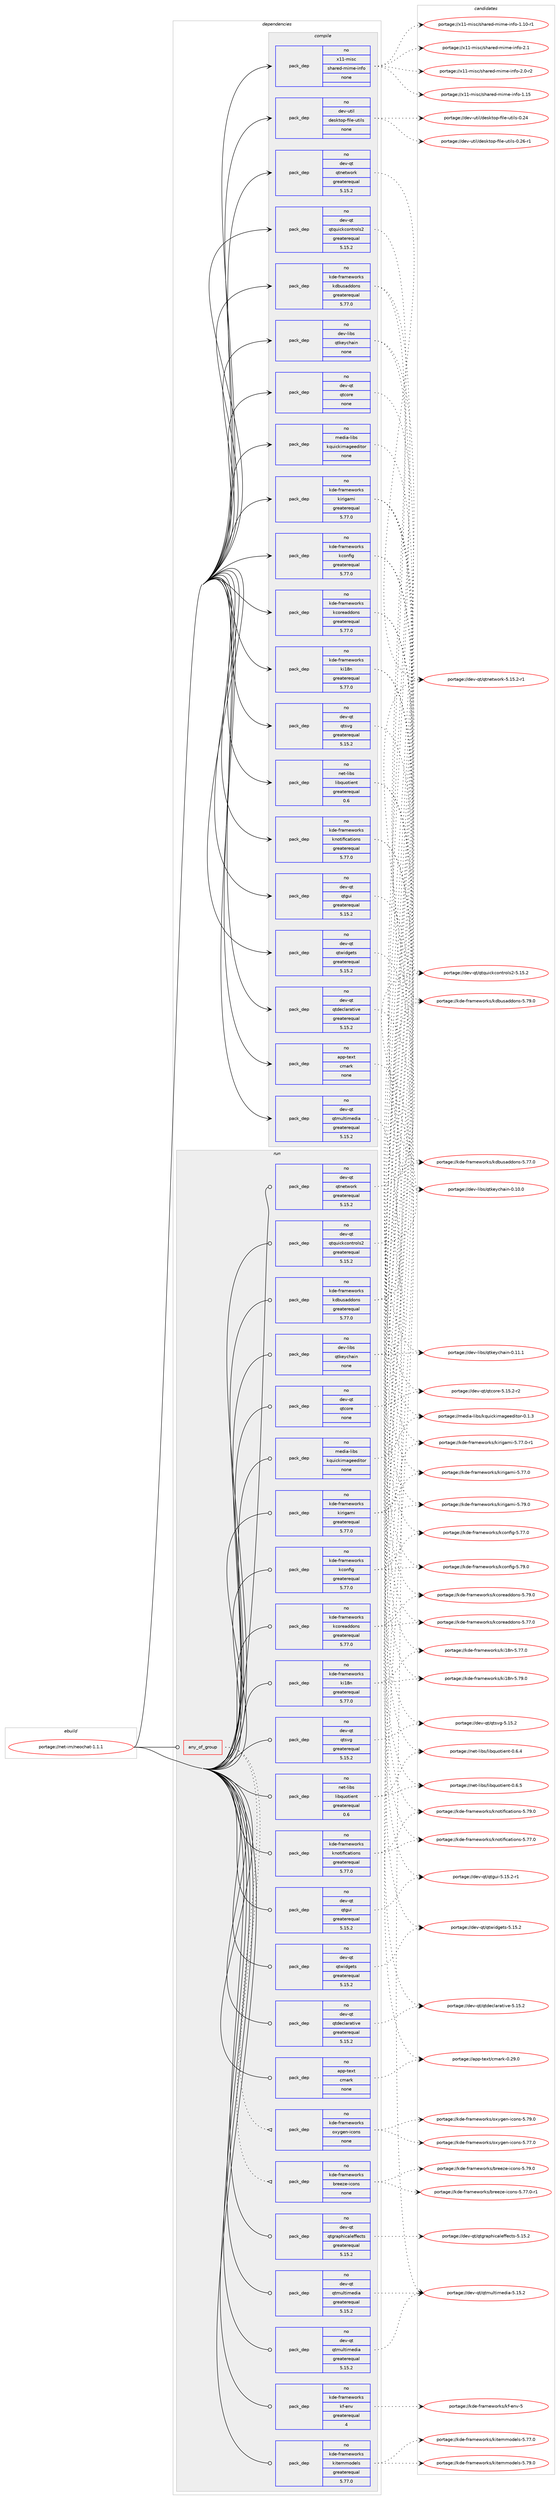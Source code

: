 digraph prolog {

# *************
# Graph options
# *************

newrank=true;
concentrate=true;
compound=true;
graph [rankdir=LR,fontname=Helvetica,fontsize=10,ranksep=1.5];#, ranksep=2.5, nodesep=0.2];
edge  [arrowhead=vee];
node  [fontname=Helvetica,fontsize=10];

# **********
# The ebuild
# **********

subgraph cluster_leftcol {
color=gray;
rank=same;
label=<<i>ebuild</i>>;
id [label="portage://net-im/neochat-1.1.1", color=red, width=4, href="../net-im/neochat-1.1.1.svg"];
}

# ****************
# The dependencies
# ****************

subgraph cluster_midcol {
color=gray;
label=<<i>dependencies</i>>;
subgraph cluster_compile {
fillcolor="#eeeeee";
style=filled;
label=<<i>compile</i>>;
subgraph pack6288 {
dependency8642 [label=<<TABLE BORDER="0" CELLBORDER="1" CELLSPACING="0" CELLPADDING="4" WIDTH="220"><TR><TD ROWSPAN="6" CELLPADDING="30">pack_dep</TD></TR><TR><TD WIDTH="110">no</TD></TR><TR><TD>app-text</TD></TR><TR><TD>cmark</TD></TR><TR><TD>none</TD></TR><TR><TD></TD></TR></TABLE>>, shape=none, color=blue];
}
id:e -> dependency8642:w [weight=20,style="solid",arrowhead="vee"];
subgraph pack6289 {
dependency8643 [label=<<TABLE BORDER="0" CELLBORDER="1" CELLSPACING="0" CELLPADDING="4" WIDTH="220"><TR><TD ROWSPAN="6" CELLPADDING="30">pack_dep</TD></TR><TR><TD WIDTH="110">no</TD></TR><TR><TD>dev-libs</TD></TR><TR><TD>qtkeychain</TD></TR><TR><TD>none</TD></TR><TR><TD></TD></TR></TABLE>>, shape=none, color=blue];
}
id:e -> dependency8643:w [weight=20,style="solid",arrowhead="vee"];
subgraph pack6290 {
dependency8644 [label=<<TABLE BORDER="0" CELLBORDER="1" CELLSPACING="0" CELLPADDING="4" WIDTH="220"><TR><TD ROWSPAN="6" CELLPADDING="30">pack_dep</TD></TR><TR><TD WIDTH="110">no</TD></TR><TR><TD>dev-qt</TD></TR><TR><TD>qtcore</TD></TR><TR><TD>none</TD></TR><TR><TD></TD></TR></TABLE>>, shape=none, color=blue];
}
id:e -> dependency8644:w [weight=20,style="solid",arrowhead="vee"];
subgraph pack6291 {
dependency8645 [label=<<TABLE BORDER="0" CELLBORDER="1" CELLSPACING="0" CELLPADDING="4" WIDTH="220"><TR><TD ROWSPAN="6" CELLPADDING="30">pack_dep</TD></TR><TR><TD WIDTH="110">no</TD></TR><TR><TD>dev-qt</TD></TR><TR><TD>qtdeclarative</TD></TR><TR><TD>greaterequal</TD></TR><TR><TD>5.15.2</TD></TR></TABLE>>, shape=none, color=blue];
}
id:e -> dependency8645:w [weight=20,style="solid",arrowhead="vee"];
subgraph pack6292 {
dependency8646 [label=<<TABLE BORDER="0" CELLBORDER="1" CELLSPACING="0" CELLPADDING="4" WIDTH="220"><TR><TD ROWSPAN="6" CELLPADDING="30">pack_dep</TD></TR><TR><TD WIDTH="110">no</TD></TR><TR><TD>dev-qt</TD></TR><TR><TD>qtgui</TD></TR><TR><TD>greaterequal</TD></TR><TR><TD>5.15.2</TD></TR></TABLE>>, shape=none, color=blue];
}
id:e -> dependency8646:w [weight=20,style="solid",arrowhead="vee"];
subgraph pack6293 {
dependency8647 [label=<<TABLE BORDER="0" CELLBORDER="1" CELLSPACING="0" CELLPADDING="4" WIDTH="220"><TR><TD ROWSPAN="6" CELLPADDING="30">pack_dep</TD></TR><TR><TD WIDTH="110">no</TD></TR><TR><TD>dev-qt</TD></TR><TR><TD>qtmultimedia</TD></TR><TR><TD>greaterequal</TD></TR><TR><TD>5.15.2</TD></TR></TABLE>>, shape=none, color=blue];
}
id:e -> dependency8647:w [weight=20,style="solid",arrowhead="vee"];
subgraph pack6294 {
dependency8648 [label=<<TABLE BORDER="0" CELLBORDER="1" CELLSPACING="0" CELLPADDING="4" WIDTH="220"><TR><TD ROWSPAN="6" CELLPADDING="30">pack_dep</TD></TR><TR><TD WIDTH="110">no</TD></TR><TR><TD>dev-qt</TD></TR><TR><TD>qtnetwork</TD></TR><TR><TD>greaterequal</TD></TR><TR><TD>5.15.2</TD></TR></TABLE>>, shape=none, color=blue];
}
id:e -> dependency8648:w [weight=20,style="solid",arrowhead="vee"];
subgraph pack6295 {
dependency8649 [label=<<TABLE BORDER="0" CELLBORDER="1" CELLSPACING="0" CELLPADDING="4" WIDTH="220"><TR><TD ROWSPAN="6" CELLPADDING="30">pack_dep</TD></TR><TR><TD WIDTH="110">no</TD></TR><TR><TD>dev-qt</TD></TR><TR><TD>qtquickcontrols2</TD></TR><TR><TD>greaterequal</TD></TR><TR><TD>5.15.2</TD></TR></TABLE>>, shape=none, color=blue];
}
id:e -> dependency8649:w [weight=20,style="solid",arrowhead="vee"];
subgraph pack6296 {
dependency8650 [label=<<TABLE BORDER="0" CELLBORDER="1" CELLSPACING="0" CELLPADDING="4" WIDTH="220"><TR><TD ROWSPAN="6" CELLPADDING="30">pack_dep</TD></TR><TR><TD WIDTH="110">no</TD></TR><TR><TD>dev-qt</TD></TR><TR><TD>qtsvg</TD></TR><TR><TD>greaterequal</TD></TR><TR><TD>5.15.2</TD></TR></TABLE>>, shape=none, color=blue];
}
id:e -> dependency8650:w [weight=20,style="solid",arrowhead="vee"];
subgraph pack6297 {
dependency8651 [label=<<TABLE BORDER="0" CELLBORDER="1" CELLSPACING="0" CELLPADDING="4" WIDTH="220"><TR><TD ROWSPAN="6" CELLPADDING="30">pack_dep</TD></TR><TR><TD WIDTH="110">no</TD></TR><TR><TD>dev-qt</TD></TR><TR><TD>qtwidgets</TD></TR><TR><TD>greaterequal</TD></TR><TR><TD>5.15.2</TD></TR></TABLE>>, shape=none, color=blue];
}
id:e -> dependency8651:w [weight=20,style="solid",arrowhead="vee"];
subgraph pack6298 {
dependency8652 [label=<<TABLE BORDER="0" CELLBORDER="1" CELLSPACING="0" CELLPADDING="4" WIDTH="220"><TR><TD ROWSPAN="6" CELLPADDING="30">pack_dep</TD></TR><TR><TD WIDTH="110">no</TD></TR><TR><TD>dev-util</TD></TR><TR><TD>desktop-file-utils</TD></TR><TR><TD>none</TD></TR><TR><TD></TD></TR></TABLE>>, shape=none, color=blue];
}
id:e -> dependency8652:w [weight=20,style="solid",arrowhead="vee"];
subgraph pack6299 {
dependency8653 [label=<<TABLE BORDER="0" CELLBORDER="1" CELLSPACING="0" CELLPADDING="4" WIDTH="220"><TR><TD ROWSPAN="6" CELLPADDING="30">pack_dep</TD></TR><TR><TD WIDTH="110">no</TD></TR><TR><TD>kde-frameworks</TD></TR><TR><TD>kconfig</TD></TR><TR><TD>greaterequal</TD></TR><TR><TD>5.77.0</TD></TR></TABLE>>, shape=none, color=blue];
}
id:e -> dependency8653:w [weight=20,style="solid",arrowhead="vee"];
subgraph pack6300 {
dependency8654 [label=<<TABLE BORDER="0" CELLBORDER="1" CELLSPACING="0" CELLPADDING="4" WIDTH="220"><TR><TD ROWSPAN="6" CELLPADDING="30">pack_dep</TD></TR><TR><TD WIDTH="110">no</TD></TR><TR><TD>kde-frameworks</TD></TR><TR><TD>kcoreaddons</TD></TR><TR><TD>greaterequal</TD></TR><TR><TD>5.77.0</TD></TR></TABLE>>, shape=none, color=blue];
}
id:e -> dependency8654:w [weight=20,style="solid",arrowhead="vee"];
subgraph pack6301 {
dependency8655 [label=<<TABLE BORDER="0" CELLBORDER="1" CELLSPACING="0" CELLPADDING="4" WIDTH="220"><TR><TD ROWSPAN="6" CELLPADDING="30">pack_dep</TD></TR><TR><TD WIDTH="110">no</TD></TR><TR><TD>kde-frameworks</TD></TR><TR><TD>kdbusaddons</TD></TR><TR><TD>greaterequal</TD></TR><TR><TD>5.77.0</TD></TR></TABLE>>, shape=none, color=blue];
}
id:e -> dependency8655:w [weight=20,style="solid",arrowhead="vee"];
subgraph pack6302 {
dependency8656 [label=<<TABLE BORDER="0" CELLBORDER="1" CELLSPACING="0" CELLPADDING="4" WIDTH="220"><TR><TD ROWSPAN="6" CELLPADDING="30">pack_dep</TD></TR><TR><TD WIDTH="110">no</TD></TR><TR><TD>kde-frameworks</TD></TR><TR><TD>ki18n</TD></TR><TR><TD>greaterequal</TD></TR><TR><TD>5.77.0</TD></TR></TABLE>>, shape=none, color=blue];
}
id:e -> dependency8656:w [weight=20,style="solid",arrowhead="vee"];
subgraph pack6303 {
dependency8657 [label=<<TABLE BORDER="0" CELLBORDER="1" CELLSPACING="0" CELLPADDING="4" WIDTH="220"><TR><TD ROWSPAN="6" CELLPADDING="30">pack_dep</TD></TR><TR><TD WIDTH="110">no</TD></TR><TR><TD>kde-frameworks</TD></TR><TR><TD>kirigami</TD></TR><TR><TD>greaterequal</TD></TR><TR><TD>5.77.0</TD></TR></TABLE>>, shape=none, color=blue];
}
id:e -> dependency8657:w [weight=20,style="solid",arrowhead="vee"];
subgraph pack6304 {
dependency8658 [label=<<TABLE BORDER="0" CELLBORDER="1" CELLSPACING="0" CELLPADDING="4" WIDTH="220"><TR><TD ROWSPAN="6" CELLPADDING="30">pack_dep</TD></TR><TR><TD WIDTH="110">no</TD></TR><TR><TD>kde-frameworks</TD></TR><TR><TD>knotifications</TD></TR><TR><TD>greaterequal</TD></TR><TR><TD>5.77.0</TD></TR></TABLE>>, shape=none, color=blue];
}
id:e -> dependency8658:w [weight=20,style="solid",arrowhead="vee"];
subgraph pack6305 {
dependency8659 [label=<<TABLE BORDER="0" CELLBORDER="1" CELLSPACING="0" CELLPADDING="4" WIDTH="220"><TR><TD ROWSPAN="6" CELLPADDING="30">pack_dep</TD></TR><TR><TD WIDTH="110">no</TD></TR><TR><TD>media-libs</TD></TR><TR><TD>kquickimageeditor</TD></TR><TR><TD>none</TD></TR><TR><TD></TD></TR></TABLE>>, shape=none, color=blue];
}
id:e -> dependency8659:w [weight=20,style="solid",arrowhead="vee"];
subgraph pack6306 {
dependency8660 [label=<<TABLE BORDER="0" CELLBORDER="1" CELLSPACING="0" CELLPADDING="4" WIDTH="220"><TR><TD ROWSPAN="6" CELLPADDING="30">pack_dep</TD></TR><TR><TD WIDTH="110">no</TD></TR><TR><TD>net-libs</TD></TR><TR><TD>libquotient</TD></TR><TR><TD>greaterequal</TD></TR><TR><TD>0.6</TD></TR></TABLE>>, shape=none, color=blue];
}
id:e -> dependency8660:w [weight=20,style="solid",arrowhead="vee"];
subgraph pack6307 {
dependency8661 [label=<<TABLE BORDER="0" CELLBORDER="1" CELLSPACING="0" CELLPADDING="4" WIDTH="220"><TR><TD ROWSPAN="6" CELLPADDING="30">pack_dep</TD></TR><TR><TD WIDTH="110">no</TD></TR><TR><TD>x11-misc</TD></TR><TR><TD>shared-mime-info</TD></TR><TR><TD>none</TD></TR><TR><TD></TD></TR></TABLE>>, shape=none, color=blue];
}
id:e -> dependency8661:w [weight=20,style="solid",arrowhead="vee"];
}
subgraph cluster_compileandrun {
fillcolor="#eeeeee";
style=filled;
label=<<i>compile and run</i>>;
}
subgraph cluster_run {
fillcolor="#eeeeee";
style=filled;
label=<<i>run</i>>;
subgraph any79 {
dependency8662 [label=<<TABLE BORDER="0" CELLBORDER="1" CELLSPACING="0" CELLPADDING="4"><TR><TD CELLPADDING="10">any_of_group</TD></TR></TABLE>>, shape=none, color=red];subgraph pack6308 {
dependency8663 [label=<<TABLE BORDER="0" CELLBORDER="1" CELLSPACING="0" CELLPADDING="4" WIDTH="220"><TR><TD ROWSPAN="6" CELLPADDING="30">pack_dep</TD></TR><TR><TD WIDTH="110">no</TD></TR><TR><TD>kde-frameworks</TD></TR><TR><TD>breeze-icons</TD></TR><TR><TD>none</TD></TR><TR><TD></TD></TR></TABLE>>, shape=none, color=blue];
}
dependency8662:e -> dependency8663:w [weight=20,style="dotted",arrowhead="oinv"];
subgraph pack6309 {
dependency8664 [label=<<TABLE BORDER="0" CELLBORDER="1" CELLSPACING="0" CELLPADDING="4" WIDTH="220"><TR><TD ROWSPAN="6" CELLPADDING="30">pack_dep</TD></TR><TR><TD WIDTH="110">no</TD></TR><TR><TD>kde-frameworks</TD></TR><TR><TD>oxygen-icons</TD></TR><TR><TD>none</TD></TR><TR><TD></TD></TR></TABLE>>, shape=none, color=blue];
}
dependency8662:e -> dependency8664:w [weight=20,style="dotted",arrowhead="oinv"];
}
id:e -> dependency8662:w [weight=20,style="solid",arrowhead="odot"];
subgraph pack6310 {
dependency8665 [label=<<TABLE BORDER="0" CELLBORDER="1" CELLSPACING="0" CELLPADDING="4" WIDTH="220"><TR><TD ROWSPAN="6" CELLPADDING="30">pack_dep</TD></TR><TR><TD WIDTH="110">no</TD></TR><TR><TD>app-text</TD></TR><TR><TD>cmark</TD></TR><TR><TD>none</TD></TR><TR><TD></TD></TR></TABLE>>, shape=none, color=blue];
}
id:e -> dependency8665:w [weight=20,style="solid",arrowhead="odot"];
subgraph pack6311 {
dependency8666 [label=<<TABLE BORDER="0" CELLBORDER="1" CELLSPACING="0" CELLPADDING="4" WIDTH="220"><TR><TD ROWSPAN="6" CELLPADDING="30">pack_dep</TD></TR><TR><TD WIDTH="110">no</TD></TR><TR><TD>dev-libs</TD></TR><TR><TD>qtkeychain</TD></TR><TR><TD>none</TD></TR><TR><TD></TD></TR></TABLE>>, shape=none, color=blue];
}
id:e -> dependency8666:w [weight=20,style="solid",arrowhead="odot"];
subgraph pack6312 {
dependency8667 [label=<<TABLE BORDER="0" CELLBORDER="1" CELLSPACING="0" CELLPADDING="4" WIDTH="220"><TR><TD ROWSPAN="6" CELLPADDING="30">pack_dep</TD></TR><TR><TD WIDTH="110">no</TD></TR><TR><TD>dev-qt</TD></TR><TR><TD>qtcore</TD></TR><TR><TD>none</TD></TR><TR><TD></TD></TR></TABLE>>, shape=none, color=blue];
}
id:e -> dependency8667:w [weight=20,style="solid",arrowhead="odot"];
subgraph pack6313 {
dependency8668 [label=<<TABLE BORDER="0" CELLBORDER="1" CELLSPACING="0" CELLPADDING="4" WIDTH="220"><TR><TD ROWSPAN="6" CELLPADDING="30">pack_dep</TD></TR><TR><TD WIDTH="110">no</TD></TR><TR><TD>dev-qt</TD></TR><TR><TD>qtdeclarative</TD></TR><TR><TD>greaterequal</TD></TR><TR><TD>5.15.2</TD></TR></TABLE>>, shape=none, color=blue];
}
id:e -> dependency8668:w [weight=20,style="solid",arrowhead="odot"];
subgraph pack6314 {
dependency8669 [label=<<TABLE BORDER="0" CELLBORDER="1" CELLSPACING="0" CELLPADDING="4" WIDTH="220"><TR><TD ROWSPAN="6" CELLPADDING="30">pack_dep</TD></TR><TR><TD WIDTH="110">no</TD></TR><TR><TD>dev-qt</TD></TR><TR><TD>qtgraphicaleffects</TD></TR><TR><TD>greaterequal</TD></TR><TR><TD>5.15.2</TD></TR></TABLE>>, shape=none, color=blue];
}
id:e -> dependency8669:w [weight=20,style="solid",arrowhead="odot"];
subgraph pack6315 {
dependency8670 [label=<<TABLE BORDER="0" CELLBORDER="1" CELLSPACING="0" CELLPADDING="4" WIDTH="220"><TR><TD ROWSPAN="6" CELLPADDING="30">pack_dep</TD></TR><TR><TD WIDTH="110">no</TD></TR><TR><TD>dev-qt</TD></TR><TR><TD>qtgui</TD></TR><TR><TD>greaterequal</TD></TR><TR><TD>5.15.2</TD></TR></TABLE>>, shape=none, color=blue];
}
id:e -> dependency8670:w [weight=20,style="solid",arrowhead="odot"];
subgraph pack6316 {
dependency8671 [label=<<TABLE BORDER="0" CELLBORDER="1" CELLSPACING="0" CELLPADDING="4" WIDTH="220"><TR><TD ROWSPAN="6" CELLPADDING="30">pack_dep</TD></TR><TR><TD WIDTH="110">no</TD></TR><TR><TD>dev-qt</TD></TR><TR><TD>qtmultimedia</TD></TR><TR><TD>greaterequal</TD></TR><TR><TD>5.15.2</TD></TR></TABLE>>, shape=none, color=blue];
}
id:e -> dependency8671:w [weight=20,style="solid",arrowhead="odot"];
subgraph pack6317 {
dependency8672 [label=<<TABLE BORDER="0" CELLBORDER="1" CELLSPACING="0" CELLPADDING="4" WIDTH="220"><TR><TD ROWSPAN="6" CELLPADDING="30">pack_dep</TD></TR><TR><TD WIDTH="110">no</TD></TR><TR><TD>dev-qt</TD></TR><TR><TD>qtmultimedia</TD></TR><TR><TD>greaterequal</TD></TR><TR><TD>5.15.2</TD></TR></TABLE>>, shape=none, color=blue];
}
id:e -> dependency8672:w [weight=20,style="solid",arrowhead="odot"];
subgraph pack6318 {
dependency8673 [label=<<TABLE BORDER="0" CELLBORDER="1" CELLSPACING="0" CELLPADDING="4" WIDTH="220"><TR><TD ROWSPAN="6" CELLPADDING="30">pack_dep</TD></TR><TR><TD WIDTH="110">no</TD></TR><TR><TD>dev-qt</TD></TR><TR><TD>qtnetwork</TD></TR><TR><TD>greaterequal</TD></TR><TR><TD>5.15.2</TD></TR></TABLE>>, shape=none, color=blue];
}
id:e -> dependency8673:w [weight=20,style="solid",arrowhead="odot"];
subgraph pack6319 {
dependency8674 [label=<<TABLE BORDER="0" CELLBORDER="1" CELLSPACING="0" CELLPADDING="4" WIDTH="220"><TR><TD ROWSPAN="6" CELLPADDING="30">pack_dep</TD></TR><TR><TD WIDTH="110">no</TD></TR><TR><TD>dev-qt</TD></TR><TR><TD>qtquickcontrols2</TD></TR><TR><TD>greaterequal</TD></TR><TR><TD>5.15.2</TD></TR></TABLE>>, shape=none, color=blue];
}
id:e -> dependency8674:w [weight=20,style="solid",arrowhead="odot"];
subgraph pack6320 {
dependency8675 [label=<<TABLE BORDER="0" CELLBORDER="1" CELLSPACING="0" CELLPADDING="4" WIDTH="220"><TR><TD ROWSPAN="6" CELLPADDING="30">pack_dep</TD></TR><TR><TD WIDTH="110">no</TD></TR><TR><TD>dev-qt</TD></TR><TR><TD>qtsvg</TD></TR><TR><TD>greaterequal</TD></TR><TR><TD>5.15.2</TD></TR></TABLE>>, shape=none, color=blue];
}
id:e -> dependency8675:w [weight=20,style="solid",arrowhead="odot"];
subgraph pack6321 {
dependency8676 [label=<<TABLE BORDER="0" CELLBORDER="1" CELLSPACING="0" CELLPADDING="4" WIDTH="220"><TR><TD ROWSPAN="6" CELLPADDING="30">pack_dep</TD></TR><TR><TD WIDTH="110">no</TD></TR><TR><TD>dev-qt</TD></TR><TR><TD>qtwidgets</TD></TR><TR><TD>greaterequal</TD></TR><TR><TD>5.15.2</TD></TR></TABLE>>, shape=none, color=blue];
}
id:e -> dependency8676:w [weight=20,style="solid",arrowhead="odot"];
subgraph pack6322 {
dependency8677 [label=<<TABLE BORDER="0" CELLBORDER="1" CELLSPACING="0" CELLPADDING="4" WIDTH="220"><TR><TD ROWSPAN="6" CELLPADDING="30">pack_dep</TD></TR><TR><TD WIDTH="110">no</TD></TR><TR><TD>kde-frameworks</TD></TR><TR><TD>kconfig</TD></TR><TR><TD>greaterequal</TD></TR><TR><TD>5.77.0</TD></TR></TABLE>>, shape=none, color=blue];
}
id:e -> dependency8677:w [weight=20,style="solid",arrowhead="odot"];
subgraph pack6323 {
dependency8678 [label=<<TABLE BORDER="0" CELLBORDER="1" CELLSPACING="0" CELLPADDING="4" WIDTH="220"><TR><TD ROWSPAN="6" CELLPADDING="30">pack_dep</TD></TR><TR><TD WIDTH="110">no</TD></TR><TR><TD>kde-frameworks</TD></TR><TR><TD>kcoreaddons</TD></TR><TR><TD>greaterequal</TD></TR><TR><TD>5.77.0</TD></TR></TABLE>>, shape=none, color=blue];
}
id:e -> dependency8678:w [weight=20,style="solid",arrowhead="odot"];
subgraph pack6324 {
dependency8679 [label=<<TABLE BORDER="0" CELLBORDER="1" CELLSPACING="0" CELLPADDING="4" WIDTH="220"><TR><TD ROWSPAN="6" CELLPADDING="30">pack_dep</TD></TR><TR><TD WIDTH="110">no</TD></TR><TR><TD>kde-frameworks</TD></TR><TR><TD>kdbusaddons</TD></TR><TR><TD>greaterequal</TD></TR><TR><TD>5.77.0</TD></TR></TABLE>>, shape=none, color=blue];
}
id:e -> dependency8679:w [weight=20,style="solid",arrowhead="odot"];
subgraph pack6325 {
dependency8680 [label=<<TABLE BORDER="0" CELLBORDER="1" CELLSPACING="0" CELLPADDING="4" WIDTH="220"><TR><TD ROWSPAN="6" CELLPADDING="30">pack_dep</TD></TR><TR><TD WIDTH="110">no</TD></TR><TR><TD>kde-frameworks</TD></TR><TR><TD>kf-env</TD></TR><TR><TD>greaterequal</TD></TR><TR><TD>4</TD></TR></TABLE>>, shape=none, color=blue];
}
id:e -> dependency8680:w [weight=20,style="solid",arrowhead="odot"];
subgraph pack6326 {
dependency8681 [label=<<TABLE BORDER="0" CELLBORDER="1" CELLSPACING="0" CELLPADDING="4" WIDTH="220"><TR><TD ROWSPAN="6" CELLPADDING="30">pack_dep</TD></TR><TR><TD WIDTH="110">no</TD></TR><TR><TD>kde-frameworks</TD></TR><TR><TD>ki18n</TD></TR><TR><TD>greaterequal</TD></TR><TR><TD>5.77.0</TD></TR></TABLE>>, shape=none, color=blue];
}
id:e -> dependency8681:w [weight=20,style="solid",arrowhead="odot"];
subgraph pack6327 {
dependency8682 [label=<<TABLE BORDER="0" CELLBORDER="1" CELLSPACING="0" CELLPADDING="4" WIDTH="220"><TR><TD ROWSPAN="6" CELLPADDING="30">pack_dep</TD></TR><TR><TD WIDTH="110">no</TD></TR><TR><TD>kde-frameworks</TD></TR><TR><TD>kirigami</TD></TR><TR><TD>greaterequal</TD></TR><TR><TD>5.77.0</TD></TR></TABLE>>, shape=none, color=blue];
}
id:e -> dependency8682:w [weight=20,style="solid",arrowhead="odot"];
subgraph pack6328 {
dependency8683 [label=<<TABLE BORDER="0" CELLBORDER="1" CELLSPACING="0" CELLPADDING="4" WIDTH="220"><TR><TD ROWSPAN="6" CELLPADDING="30">pack_dep</TD></TR><TR><TD WIDTH="110">no</TD></TR><TR><TD>kde-frameworks</TD></TR><TR><TD>kitemmodels</TD></TR><TR><TD>greaterequal</TD></TR><TR><TD>5.77.0</TD></TR></TABLE>>, shape=none, color=blue];
}
id:e -> dependency8683:w [weight=20,style="solid",arrowhead="odot"];
subgraph pack6329 {
dependency8684 [label=<<TABLE BORDER="0" CELLBORDER="1" CELLSPACING="0" CELLPADDING="4" WIDTH="220"><TR><TD ROWSPAN="6" CELLPADDING="30">pack_dep</TD></TR><TR><TD WIDTH="110">no</TD></TR><TR><TD>kde-frameworks</TD></TR><TR><TD>knotifications</TD></TR><TR><TD>greaterequal</TD></TR><TR><TD>5.77.0</TD></TR></TABLE>>, shape=none, color=blue];
}
id:e -> dependency8684:w [weight=20,style="solid",arrowhead="odot"];
subgraph pack6330 {
dependency8685 [label=<<TABLE BORDER="0" CELLBORDER="1" CELLSPACING="0" CELLPADDING="4" WIDTH="220"><TR><TD ROWSPAN="6" CELLPADDING="30">pack_dep</TD></TR><TR><TD WIDTH="110">no</TD></TR><TR><TD>media-libs</TD></TR><TR><TD>kquickimageeditor</TD></TR><TR><TD>none</TD></TR><TR><TD></TD></TR></TABLE>>, shape=none, color=blue];
}
id:e -> dependency8685:w [weight=20,style="solid",arrowhead="odot"];
subgraph pack6331 {
dependency8686 [label=<<TABLE BORDER="0" CELLBORDER="1" CELLSPACING="0" CELLPADDING="4" WIDTH="220"><TR><TD ROWSPAN="6" CELLPADDING="30">pack_dep</TD></TR><TR><TD WIDTH="110">no</TD></TR><TR><TD>net-libs</TD></TR><TR><TD>libquotient</TD></TR><TR><TD>greaterequal</TD></TR><TR><TD>0.6</TD></TR></TABLE>>, shape=none, color=blue];
}
id:e -> dependency8686:w [weight=20,style="solid",arrowhead="odot"];
}
}

# **************
# The candidates
# **************

subgraph cluster_choices {
rank=same;
color=gray;
label=<<i>candidates</i>>;

subgraph choice6288 {
color=black;
nodesep=1;
choice971121124511610112011647991099711410745484650574648 [label="portage://app-text/cmark-0.29.0", color=red, width=4,href="../app-text/cmark-0.29.0.svg"];
dependency8642:e -> choice971121124511610112011647991099711410745484650574648:w [style=dotted,weight="100"];
}
subgraph choice6289 {
color=black;
nodesep=1;
choice100101118451081059811547113116107101121991049710511045484649494649 [label="portage://dev-libs/qtkeychain-0.11.1", color=red, width=4,href="../dev-libs/qtkeychain-0.11.1.svg"];
choice100101118451081059811547113116107101121991049710511045484649484648 [label="portage://dev-libs/qtkeychain-0.10.0", color=red, width=4,href="../dev-libs/qtkeychain-0.10.0.svg"];
dependency8643:e -> choice100101118451081059811547113116107101121991049710511045484649494649:w [style=dotted,weight="100"];
dependency8643:e -> choice100101118451081059811547113116107101121991049710511045484649484648:w [style=dotted,weight="100"];
}
subgraph choice6290 {
color=black;
nodesep=1;
choice100101118451131164711311699111114101455346495346504511450 [label="portage://dev-qt/qtcore-5.15.2-r2", color=red, width=4,href="../dev-qt/qtcore-5.15.2-r2.svg"];
dependency8644:e -> choice100101118451131164711311699111114101455346495346504511450:w [style=dotted,weight="100"];
}
subgraph choice6291 {
color=black;
nodesep=1;
choice100101118451131164711311610010199108971149711610511810145534649534650 [label="portage://dev-qt/qtdeclarative-5.15.2", color=red, width=4,href="../dev-qt/qtdeclarative-5.15.2.svg"];
dependency8645:e -> choice100101118451131164711311610010199108971149711610511810145534649534650:w [style=dotted,weight="100"];
}
subgraph choice6292 {
color=black;
nodesep=1;
choice1001011184511311647113116103117105455346495346504511449 [label="portage://dev-qt/qtgui-5.15.2-r1", color=red, width=4,href="../dev-qt/qtgui-5.15.2-r1.svg"];
dependency8646:e -> choice1001011184511311647113116103117105455346495346504511449:w [style=dotted,weight="100"];
}
subgraph choice6293 {
color=black;
nodesep=1;
choice10010111845113116471131161091171081161051091011001059745534649534650 [label="portage://dev-qt/qtmultimedia-5.15.2", color=red, width=4,href="../dev-qt/qtmultimedia-5.15.2.svg"];
dependency8647:e -> choice10010111845113116471131161091171081161051091011001059745534649534650:w [style=dotted,weight="100"];
}
subgraph choice6294 {
color=black;
nodesep=1;
choice1001011184511311647113116110101116119111114107455346495346504511449 [label="portage://dev-qt/qtnetwork-5.15.2-r1", color=red, width=4,href="../dev-qt/qtnetwork-5.15.2-r1.svg"];
dependency8648:e -> choice1001011184511311647113116110101116119111114107455346495346504511449:w [style=dotted,weight="100"];
}
subgraph choice6295 {
color=black;
nodesep=1;
choice100101118451131164711311611311710599107991111101161141111081155045534649534650 [label="portage://dev-qt/qtquickcontrols2-5.15.2", color=red, width=4,href="../dev-qt/qtquickcontrols2-5.15.2.svg"];
dependency8649:e -> choice100101118451131164711311611311710599107991111101161141111081155045534649534650:w [style=dotted,weight="100"];
}
subgraph choice6296 {
color=black;
nodesep=1;
choice100101118451131164711311611511810345534649534650 [label="portage://dev-qt/qtsvg-5.15.2", color=red, width=4,href="../dev-qt/qtsvg-5.15.2.svg"];
dependency8650:e -> choice100101118451131164711311611511810345534649534650:w [style=dotted,weight="100"];
}
subgraph choice6297 {
color=black;
nodesep=1;
choice100101118451131164711311611910510010310111611545534649534650 [label="portage://dev-qt/qtwidgets-5.15.2", color=red, width=4,href="../dev-qt/qtwidgets-5.15.2.svg"];
dependency8651:e -> choice100101118451131164711311611910510010310111611545534649534650:w [style=dotted,weight="100"];
}
subgraph choice6298 {
color=black;
nodesep=1;
choice1001011184511711610510847100101115107116111112451021051081014511711610510811545484650544511449 [label="portage://dev-util/desktop-file-utils-0.26-r1", color=red, width=4,href="../dev-util/desktop-file-utils-0.26-r1.svg"];
choice100101118451171161051084710010111510711611111245102105108101451171161051081154548465052 [label="portage://dev-util/desktop-file-utils-0.24", color=red, width=4,href="../dev-util/desktop-file-utils-0.24.svg"];
dependency8652:e -> choice1001011184511711610510847100101115107116111112451021051081014511711610510811545484650544511449:w [style=dotted,weight="100"];
dependency8652:e -> choice100101118451171161051084710010111510711611111245102105108101451171161051081154548465052:w [style=dotted,weight="100"];
}
subgraph choice6299 {
color=black;
nodesep=1;
choice1071001014510211497109101119111114107115471079911111010210510345534655574648 [label="portage://kde-frameworks/kconfig-5.79.0", color=red, width=4,href="../kde-frameworks/kconfig-5.79.0.svg"];
choice1071001014510211497109101119111114107115471079911111010210510345534655554648 [label="portage://kde-frameworks/kconfig-5.77.0", color=red, width=4,href="../kde-frameworks/kconfig-5.77.0.svg"];
dependency8653:e -> choice1071001014510211497109101119111114107115471079911111010210510345534655574648:w [style=dotted,weight="100"];
dependency8653:e -> choice1071001014510211497109101119111114107115471079911111010210510345534655554648:w [style=dotted,weight="100"];
}
subgraph choice6300 {
color=black;
nodesep=1;
choice107100101451021149710910111911111410711547107991111141019710010011111011545534655574648 [label="portage://kde-frameworks/kcoreaddons-5.79.0", color=red, width=4,href="../kde-frameworks/kcoreaddons-5.79.0.svg"];
choice107100101451021149710910111911111410711547107991111141019710010011111011545534655554648 [label="portage://kde-frameworks/kcoreaddons-5.77.0", color=red, width=4,href="../kde-frameworks/kcoreaddons-5.77.0.svg"];
dependency8654:e -> choice107100101451021149710910111911111410711547107991111141019710010011111011545534655574648:w [style=dotted,weight="100"];
dependency8654:e -> choice107100101451021149710910111911111410711547107991111141019710010011111011545534655554648:w [style=dotted,weight="100"];
}
subgraph choice6301 {
color=black;
nodesep=1;
choice107100101451021149710910111911111410711547107100981171159710010011111011545534655574648 [label="portage://kde-frameworks/kdbusaddons-5.79.0", color=red, width=4,href="../kde-frameworks/kdbusaddons-5.79.0.svg"];
choice107100101451021149710910111911111410711547107100981171159710010011111011545534655554648 [label="portage://kde-frameworks/kdbusaddons-5.77.0", color=red, width=4,href="../kde-frameworks/kdbusaddons-5.77.0.svg"];
dependency8655:e -> choice107100101451021149710910111911111410711547107100981171159710010011111011545534655574648:w [style=dotted,weight="100"];
dependency8655:e -> choice107100101451021149710910111911111410711547107100981171159710010011111011545534655554648:w [style=dotted,weight="100"];
}
subgraph choice6302 {
color=black;
nodesep=1;
choice107100101451021149710910111911111410711547107105495611045534655574648 [label="portage://kde-frameworks/ki18n-5.79.0", color=red, width=4,href="../kde-frameworks/ki18n-5.79.0.svg"];
choice107100101451021149710910111911111410711547107105495611045534655554648 [label="portage://kde-frameworks/ki18n-5.77.0", color=red, width=4,href="../kde-frameworks/ki18n-5.77.0.svg"];
dependency8656:e -> choice107100101451021149710910111911111410711547107105495611045534655574648:w [style=dotted,weight="100"];
dependency8656:e -> choice107100101451021149710910111911111410711547107105495611045534655554648:w [style=dotted,weight="100"];
}
subgraph choice6303 {
color=black;
nodesep=1;
choice1071001014510211497109101119111114107115471071051141051039710910545534655574648 [label="portage://kde-frameworks/kirigami-5.79.0", color=red, width=4,href="../kde-frameworks/kirigami-5.79.0.svg"];
choice10710010145102114971091011191111141071154710710511410510397109105455346555546484511449 [label="portage://kde-frameworks/kirigami-5.77.0-r1", color=red, width=4,href="../kde-frameworks/kirigami-5.77.0-r1.svg"];
choice1071001014510211497109101119111114107115471071051141051039710910545534655554648 [label="portage://kde-frameworks/kirigami-5.77.0", color=red, width=4,href="../kde-frameworks/kirigami-5.77.0.svg"];
dependency8657:e -> choice1071001014510211497109101119111114107115471071051141051039710910545534655574648:w [style=dotted,weight="100"];
dependency8657:e -> choice10710010145102114971091011191111141071154710710511410510397109105455346555546484511449:w [style=dotted,weight="100"];
dependency8657:e -> choice1071001014510211497109101119111114107115471071051141051039710910545534655554648:w [style=dotted,weight="100"];
}
subgraph choice6304 {
color=black;
nodesep=1;
choice107100101451021149710910111911111410711547107110111116105102105999711610511111011545534655574648 [label="portage://kde-frameworks/knotifications-5.79.0", color=red, width=4,href="../kde-frameworks/knotifications-5.79.0.svg"];
choice107100101451021149710910111911111410711547107110111116105102105999711610511111011545534655554648 [label="portage://kde-frameworks/knotifications-5.77.0", color=red, width=4,href="../kde-frameworks/knotifications-5.77.0.svg"];
dependency8658:e -> choice107100101451021149710910111911111410711547107110111116105102105999711610511111011545534655574648:w [style=dotted,weight="100"];
dependency8658:e -> choice107100101451021149710910111911111410711547107110111116105102105999711610511111011545534655554648:w [style=dotted,weight="100"];
}
subgraph choice6305 {
color=black;
nodesep=1;
choice109101100105974510810598115471071131171059910710510997103101101100105116111114454846494651 [label="portage://media-libs/kquickimageeditor-0.1.3", color=red, width=4,href="../media-libs/kquickimageeditor-0.1.3.svg"];
dependency8659:e -> choice109101100105974510810598115471071131171059910710510997103101101100105116111114454846494651:w [style=dotted,weight="100"];
}
subgraph choice6306 {
color=black;
nodesep=1;
choice11010111645108105981154710810598113117111116105101110116454846544653 [label="portage://net-libs/libquotient-0.6.5", color=red, width=4,href="../net-libs/libquotient-0.6.5.svg"];
choice11010111645108105981154710810598113117111116105101110116454846544652 [label="portage://net-libs/libquotient-0.6.4", color=red, width=4,href="../net-libs/libquotient-0.6.4.svg"];
dependency8660:e -> choice11010111645108105981154710810598113117111116105101110116454846544653:w [style=dotted,weight="100"];
dependency8660:e -> choice11010111645108105981154710810598113117111116105101110116454846544652:w [style=dotted,weight="100"];
}
subgraph choice6307 {
color=black;
nodesep=1;
choice120494945109105115994711510497114101100451091051091014510511010211145504649 [label="portage://x11-misc/shared-mime-info-2.1", color=red, width=4,href="../x11-misc/shared-mime-info-2.1.svg"];
choice1204949451091051159947115104971141011004510910510910145105110102111455046484511450 [label="portage://x11-misc/shared-mime-info-2.0-r2", color=red, width=4,href="../x11-misc/shared-mime-info-2.0-r2.svg"];
choice12049494510910511599471151049711410110045109105109101451051101021114549464953 [label="portage://x11-misc/shared-mime-info-1.15", color=red, width=4,href="../x11-misc/shared-mime-info-1.15.svg"];
choice120494945109105115994711510497114101100451091051091014510511010211145494649484511449 [label="portage://x11-misc/shared-mime-info-1.10-r1", color=red, width=4,href="../x11-misc/shared-mime-info-1.10-r1.svg"];
dependency8661:e -> choice120494945109105115994711510497114101100451091051091014510511010211145504649:w [style=dotted,weight="100"];
dependency8661:e -> choice1204949451091051159947115104971141011004510910510910145105110102111455046484511450:w [style=dotted,weight="100"];
dependency8661:e -> choice12049494510910511599471151049711410110045109105109101451051101021114549464953:w [style=dotted,weight="100"];
dependency8661:e -> choice120494945109105115994711510497114101100451091051091014510511010211145494649484511449:w [style=dotted,weight="100"];
}
subgraph choice6308 {
color=black;
nodesep=1;
choice10710010145102114971091011191111141071154798114101101122101451059911111011545534655574648 [label="portage://kde-frameworks/breeze-icons-5.79.0", color=red, width=4,href="../kde-frameworks/breeze-icons-5.79.0.svg"];
choice107100101451021149710910111911111410711547981141011011221014510599111110115455346555546484511449 [label="portage://kde-frameworks/breeze-icons-5.77.0-r1", color=red, width=4,href="../kde-frameworks/breeze-icons-5.77.0-r1.svg"];
dependency8663:e -> choice10710010145102114971091011191111141071154798114101101122101451059911111011545534655574648:w [style=dotted,weight="100"];
dependency8663:e -> choice107100101451021149710910111911111410711547981141011011221014510599111110115455346555546484511449:w [style=dotted,weight="100"];
}
subgraph choice6309 {
color=black;
nodesep=1;
choice107100101451021149710910111911111410711547111120121103101110451059911111011545534655574648 [label="portage://kde-frameworks/oxygen-icons-5.79.0", color=red, width=4,href="../kde-frameworks/oxygen-icons-5.79.0.svg"];
choice107100101451021149710910111911111410711547111120121103101110451059911111011545534655554648 [label="portage://kde-frameworks/oxygen-icons-5.77.0", color=red, width=4,href="../kde-frameworks/oxygen-icons-5.77.0.svg"];
dependency8664:e -> choice107100101451021149710910111911111410711547111120121103101110451059911111011545534655574648:w [style=dotted,weight="100"];
dependency8664:e -> choice107100101451021149710910111911111410711547111120121103101110451059911111011545534655554648:w [style=dotted,weight="100"];
}
subgraph choice6310 {
color=black;
nodesep=1;
choice971121124511610112011647991099711410745484650574648 [label="portage://app-text/cmark-0.29.0", color=red, width=4,href="../app-text/cmark-0.29.0.svg"];
dependency8665:e -> choice971121124511610112011647991099711410745484650574648:w [style=dotted,weight="100"];
}
subgraph choice6311 {
color=black;
nodesep=1;
choice100101118451081059811547113116107101121991049710511045484649494649 [label="portage://dev-libs/qtkeychain-0.11.1", color=red, width=4,href="../dev-libs/qtkeychain-0.11.1.svg"];
choice100101118451081059811547113116107101121991049710511045484649484648 [label="portage://dev-libs/qtkeychain-0.10.0", color=red, width=4,href="../dev-libs/qtkeychain-0.10.0.svg"];
dependency8666:e -> choice100101118451081059811547113116107101121991049710511045484649494649:w [style=dotted,weight="100"];
dependency8666:e -> choice100101118451081059811547113116107101121991049710511045484649484648:w [style=dotted,weight="100"];
}
subgraph choice6312 {
color=black;
nodesep=1;
choice100101118451131164711311699111114101455346495346504511450 [label="portage://dev-qt/qtcore-5.15.2-r2", color=red, width=4,href="../dev-qt/qtcore-5.15.2-r2.svg"];
dependency8667:e -> choice100101118451131164711311699111114101455346495346504511450:w [style=dotted,weight="100"];
}
subgraph choice6313 {
color=black;
nodesep=1;
choice100101118451131164711311610010199108971149711610511810145534649534650 [label="portage://dev-qt/qtdeclarative-5.15.2", color=red, width=4,href="../dev-qt/qtdeclarative-5.15.2.svg"];
dependency8668:e -> choice100101118451131164711311610010199108971149711610511810145534649534650:w [style=dotted,weight="100"];
}
subgraph choice6314 {
color=black;
nodesep=1;
choice10010111845113116471131161031149711210410599971081011021021019911611545534649534650 [label="portage://dev-qt/qtgraphicaleffects-5.15.2", color=red, width=4,href="../dev-qt/qtgraphicaleffects-5.15.2.svg"];
dependency8669:e -> choice10010111845113116471131161031149711210410599971081011021021019911611545534649534650:w [style=dotted,weight="100"];
}
subgraph choice6315 {
color=black;
nodesep=1;
choice1001011184511311647113116103117105455346495346504511449 [label="portage://dev-qt/qtgui-5.15.2-r1", color=red, width=4,href="../dev-qt/qtgui-5.15.2-r1.svg"];
dependency8670:e -> choice1001011184511311647113116103117105455346495346504511449:w [style=dotted,weight="100"];
}
subgraph choice6316 {
color=black;
nodesep=1;
choice10010111845113116471131161091171081161051091011001059745534649534650 [label="portage://dev-qt/qtmultimedia-5.15.2", color=red, width=4,href="../dev-qt/qtmultimedia-5.15.2.svg"];
dependency8671:e -> choice10010111845113116471131161091171081161051091011001059745534649534650:w [style=dotted,weight="100"];
}
subgraph choice6317 {
color=black;
nodesep=1;
choice10010111845113116471131161091171081161051091011001059745534649534650 [label="portage://dev-qt/qtmultimedia-5.15.2", color=red, width=4,href="../dev-qt/qtmultimedia-5.15.2.svg"];
dependency8672:e -> choice10010111845113116471131161091171081161051091011001059745534649534650:w [style=dotted,weight="100"];
}
subgraph choice6318 {
color=black;
nodesep=1;
choice1001011184511311647113116110101116119111114107455346495346504511449 [label="portage://dev-qt/qtnetwork-5.15.2-r1", color=red, width=4,href="../dev-qt/qtnetwork-5.15.2-r1.svg"];
dependency8673:e -> choice1001011184511311647113116110101116119111114107455346495346504511449:w [style=dotted,weight="100"];
}
subgraph choice6319 {
color=black;
nodesep=1;
choice100101118451131164711311611311710599107991111101161141111081155045534649534650 [label="portage://dev-qt/qtquickcontrols2-5.15.2", color=red, width=4,href="../dev-qt/qtquickcontrols2-5.15.2.svg"];
dependency8674:e -> choice100101118451131164711311611311710599107991111101161141111081155045534649534650:w [style=dotted,weight="100"];
}
subgraph choice6320 {
color=black;
nodesep=1;
choice100101118451131164711311611511810345534649534650 [label="portage://dev-qt/qtsvg-5.15.2", color=red, width=4,href="../dev-qt/qtsvg-5.15.2.svg"];
dependency8675:e -> choice100101118451131164711311611511810345534649534650:w [style=dotted,weight="100"];
}
subgraph choice6321 {
color=black;
nodesep=1;
choice100101118451131164711311611910510010310111611545534649534650 [label="portage://dev-qt/qtwidgets-5.15.2", color=red, width=4,href="../dev-qt/qtwidgets-5.15.2.svg"];
dependency8676:e -> choice100101118451131164711311611910510010310111611545534649534650:w [style=dotted,weight="100"];
}
subgraph choice6322 {
color=black;
nodesep=1;
choice1071001014510211497109101119111114107115471079911111010210510345534655574648 [label="portage://kde-frameworks/kconfig-5.79.0", color=red, width=4,href="../kde-frameworks/kconfig-5.79.0.svg"];
choice1071001014510211497109101119111114107115471079911111010210510345534655554648 [label="portage://kde-frameworks/kconfig-5.77.0", color=red, width=4,href="../kde-frameworks/kconfig-5.77.0.svg"];
dependency8677:e -> choice1071001014510211497109101119111114107115471079911111010210510345534655574648:w [style=dotted,weight="100"];
dependency8677:e -> choice1071001014510211497109101119111114107115471079911111010210510345534655554648:w [style=dotted,weight="100"];
}
subgraph choice6323 {
color=black;
nodesep=1;
choice107100101451021149710910111911111410711547107991111141019710010011111011545534655574648 [label="portage://kde-frameworks/kcoreaddons-5.79.0", color=red, width=4,href="../kde-frameworks/kcoreaddons-5.79.0.svg"];
choice107100101451021149710910111911111410711547107991111141019710010011111011545534655554648 [label="portage://kde-frameworks/kcoreaddons-5.77.0", color=red, width=4,href="../kde-frameworks/kcoreaddons-5.77.0.svg"];
dependency8678:e -> choice107100101451021149710910111911111410711547107991111141019710010011111011545534655574648:w [style=dotted,weight="100"];
dependency8678:e -> choice107100101451021149710910111911111410711547107991111141019710010011111011545534655554648:w [style=dotted,weight="100"];
}
subgraph choice6324 {
color=black;
nodesep=1;
choice107100101451021149710910111911111410711547107100981171159710010011111011545534655574648 [label="portage://kde-frameworks/kdbusaddons-5.79.0", color=red, width=4,href="../kde-frameworks/kdbusaddons-5.79.0.svg"];
choice107100101451021149710910111911111410711547107100981171159710010011111011545534655554648 [label="portage://kde-frameworks/kdbusaddons-5.77.0", color=red, width=4,href="../kde-frameworks/kdbusaddons-5.77.0.svg"];
dependency8679:e -> choice107100101451021149710910111911111410711547107100981171159710010011111011545534655574648:w [style=dotted,weight="100"];
dependency8679:e -> choice107100101451021149710910111911111410711547107100981171159710010011111011545534655554648:w [style=dotted,weight="100"];
}
subgraph choice6325 {
color=black;
nodesep=1;
choice107100101451021149710910111911111410711547107102451011101184553 [label="portage://kde-frameworks/kf-env-5", color=red, width=4,href="../kde-frameworks/kf-env-5.svg"];
dependency8680:e -> choice107100101451021149710910111911111410711547107102451011101184553:w [style=dotted,weight="100"];
}
subgraph choice6326 {
color=black;
nodesep=1;
choice107100101451021149710910111911111410711547107105495611045534655574648 [label="portage://kde-frameworks/ki18n-5.79.0", color=red, width=4,href="../kde-frameworks/ki18n-5.79.0.svg"];
choice107100101451021149710910111911111410711547107105495611045534655554648 [label="portage://kde-frameworks/ki18n-5.77.0", color=red, width=4,href="../kde-frameworks/ki18n-5.77.0.svg"];
dependency8681:e -> choice107100101451021149710910111911111410711547107105495611045534655574648:w [style=dotted,weight="100"];
dependency8681:e -> choice107100101451021149710910111911111410711547107105495611045534655554648:w [style=dotted,weight="100"];
}
subgraph choice6327 {
color=black;
nodesep=1;
choice1071001014510211497109101119111114107115471071051141051039710910545534655574648 [label="portage://kde-frameworks/kirigami-5.79.0", color=red, width=4,href="../kde-frameworks/kirigami-5.79.0.svg"];
choice10710010145102114971091011191111141071154710710511410510397109105455346555546484511449 [label="portage://kde-frameworks/kirigami-5.77.0-r1", color=red, width=4,href="../kde-frameworks/kirigami-5.77.0-r1.svg"];
choice1071001014510211497109101119111114107115471071051141051039710910545534655554648 [label="portage://kde-frameworks/kirigami-5.77.0", color=red, width=4,href="../kde-frameworks/kirigami-5.77.0.svg"];
dependency8682:e -> choice1071001014510211497109101119111114107115471071051141051039710910545534655574648:w [style=dotted,weight="100"];
dependency8682:e -> choice10710010145102114971091011191111141071154710710511410510397109105455346555546484511449:w [style=dotted,weight="100"];
dependency8682:e -> choice1071001014510211497109101119111114107115471071051141051039710910545534655554648:w [style=dotted,weight="100"];
}
subgraph choice6328 {
color=black;
nodesep=1;
choice10710010145102114971091011191111141071154710710511610110910911110010110811545534655574648 [label="portage://kde-frameworks/kitemmodels-5.79.0", color=red, width=4,href="../kde-frameworks/kitemmodels-5.79.0.svg"];
choice10710010145102114971091011191111141071154710710511610110910911110010110811545534655554648 [label="portage://kde-frameworks/kitemmodels-5.77.0", color=red, width=4,href="../kde-frameworks/kitemmodels-5.77.0.svg"];
dependency8683:e -> choice10710010145102114971091011191111141071154710710511610110910911110010110811545534655574648:w [style=dotted,weight="100"];
dependency8683:e -> choice10710010145102114971091011191111141071154710710511610110910911110010110811545534655554648:w [style=dotted,weight="100"];
}
subgraph choice6329 {
color=black;
nodesep=1;
choice107100101451021149710910111911111410711547107110111116105102105999711610511111011545534655574648 [label="portage://kde-frameworks/knotifications-5.79.0", color=red, width=4,href="../kde-frameworks/knotifications-5.79.0.svg"];
choice107100101451021149710910111911111410711547107110111116105102105999711610511111011545534655554648 [label="portage://kde-frameworks/knotifications-5.77.0", color=red, width=4,href="../kde-frameworks/knotifications-5.77.0.svg"];
dependency8684:e -> choice107100101451021149710910111911111410711547107110111116105102105999711610511111011545534655574648:w [style=dotted,weight="100"];
dependency8684:e -> choice107100101451021149710910111911111410711547107110111116105102105999711610511111011545534655554648:w [style=dotted,weight="100"];
}
subgraph choice6330 {
color=black;
nodesep=1;
choice109101100105974510810598115471071131171059910710510997103101101100105116111114454846494651 [label="portage://media-libs/kquickimageeditor-0.1.3", color=red, width=4,href="../media-libs/kquickimageeditor-0.1.3.svg"];
dependency8685:e -> choice109101100105974510810598115471071131171059910710510997103101101100105116111114454846494651:w [style=dotted,weight="100"];
}
subgraph choice6331 {
color=black;
nodesep=1;
choice11010111645108105981154710810598113117111116105101110116454846544653 [label="portage://net-libs/libquotient-0.6.5", color=red, width=4,href="../net-libs/libquotient-0.6.5.svg"];
choice11010111645108105981154710810598113117111116105101110116454846544652 [label="portage://net-libs/libquotient-0.6.4", color=red, width=4,href="../net-libs/libquotient-0.6.4.svg"];
dependency8686:e -> choice11010111645108105981154710810598113117111116105101110116454846544653:w [style=dotted,weight="100"];
dependency8686:e -> choice11010111645108105981154710810598113117111116105101110116454846544652:w [style=dotted,weight="100"];
}
}

}
